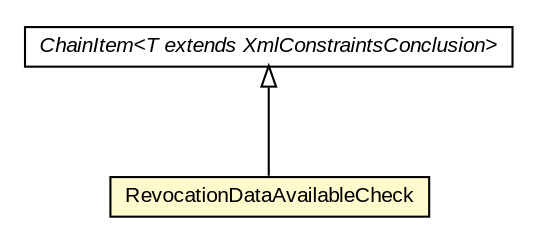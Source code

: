 #!/usr/local/bin/dot
#
# Class diagram 
# Generated by UMLGraph version R5_6-24-gf6e263 (http://www.umlgraph.org/)
#

digraph G {
	edge [fontname="arial",fontsize=10,labelfontname="arial",labelfontsize=10];
	node [fontname="arial",fontsize=10,shape=plaintext];
	nodesep=0.25;
	ranksep=0.5;
	// eu.europa.esig.dss.validation.process.ChainItem<T extends eu.europa.esig.dss.jaxb.detailedreport.XmlConstraintsConclusion>
	c575633 [label=<<table title="eu.europa.esig.dss.validation.process.ChainItem" border="0" cellborder="1" cellspacing="0" cellpadding="2" port="p" href="../../../../ChainItem.html">
		<tr><td><table border="0" cellspacing="0" cellpadding="1">
<tr><td align="center" balign="center"><font face="arial italic"> ChainItem&lt;T extends XmlConstraintsConclusion&gt; </font></td></tr>
		</table></td></tr>
		</table>>, URL="../../../../ChainItem.html", fontname="arial", fontcolor="black", fontsize=10.0];
	// eu.europa.esig.dss.validation.process.bbb.xcv.rfc.checks.RevocationDataAvailableCheck
	c575686 [label=<<table title="eu.europa.esig.dss.validation.process.bbb.xcv.rfc.checks.RevocationDataAvailableCheck" border="0" cellborder="1" cellspacing="0" cellpadding="2" port="p" bgcolor="lemonChiffon" href="./RevocationDataAvailableCheck.html">
		<tr><td><table border="0" cellspacing="0" cellpadding="1">
<tr><td align="center" balign="center"> RevocationDataAvailableCheck </td></tr>
		</table></td></tr>
		</table>>, URL="./RevocationDataAvailableCheck.html", fontname="arial", fontcolor="black", fontsize=10.0];
	//eu.europa.esig.dss.validation.process.bbb.xcv.rfc.checks.RevocationDataAvailableCheck extends eu.europa.esig.dss.validation.process.ChainItem<eu.europa.esig.dss.jaxb.detailedreport.XmlRFC>
	c575633:p -> c575686:p [dir=back,arrowtail=empty];
}

